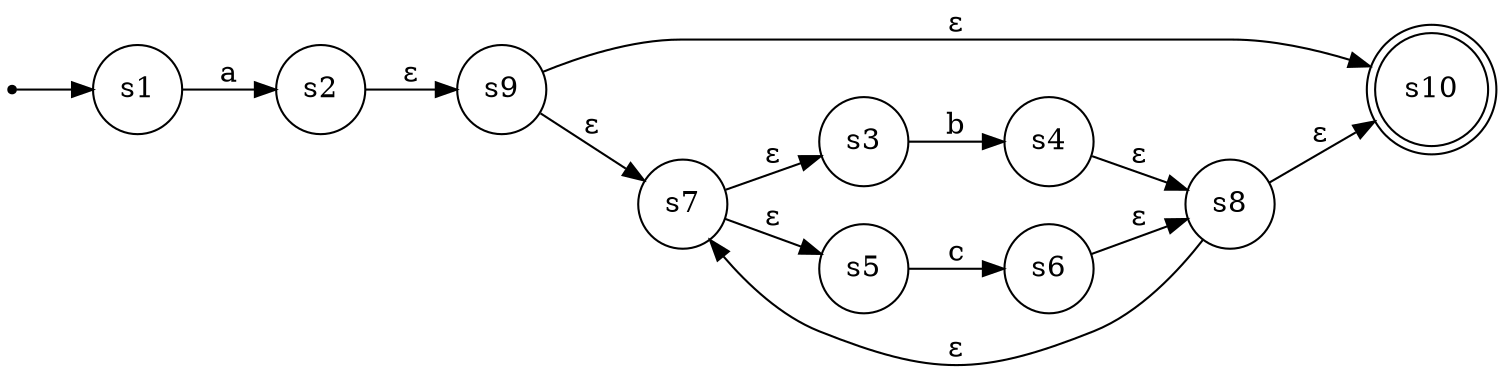 digraph Automaton {
    rankdir=LR;
    node [shape=circle];

    __start__ [shape=point];
    __start__ -> s1;
    s10 [shape=doublecircle];
    s1 -> s2 [label="a"];
    s3 -> s4 [label="b"];
    s5 -> s6 [label="c"];
    s7 -> s3 [label="ε"];
    s7 -> s5 [label="ε"];
    s4 -> s8 [label="ε"];
    s6 -> s8 [label="ε"];
    s9 -> s10 [label="ε"];
    s9 -> s7 [label="ε"];
    s8 -> s10 [label="ε"];
    s8 -> s7 [label="ε"];
    s2 -> s9 [label="ε"];
}
